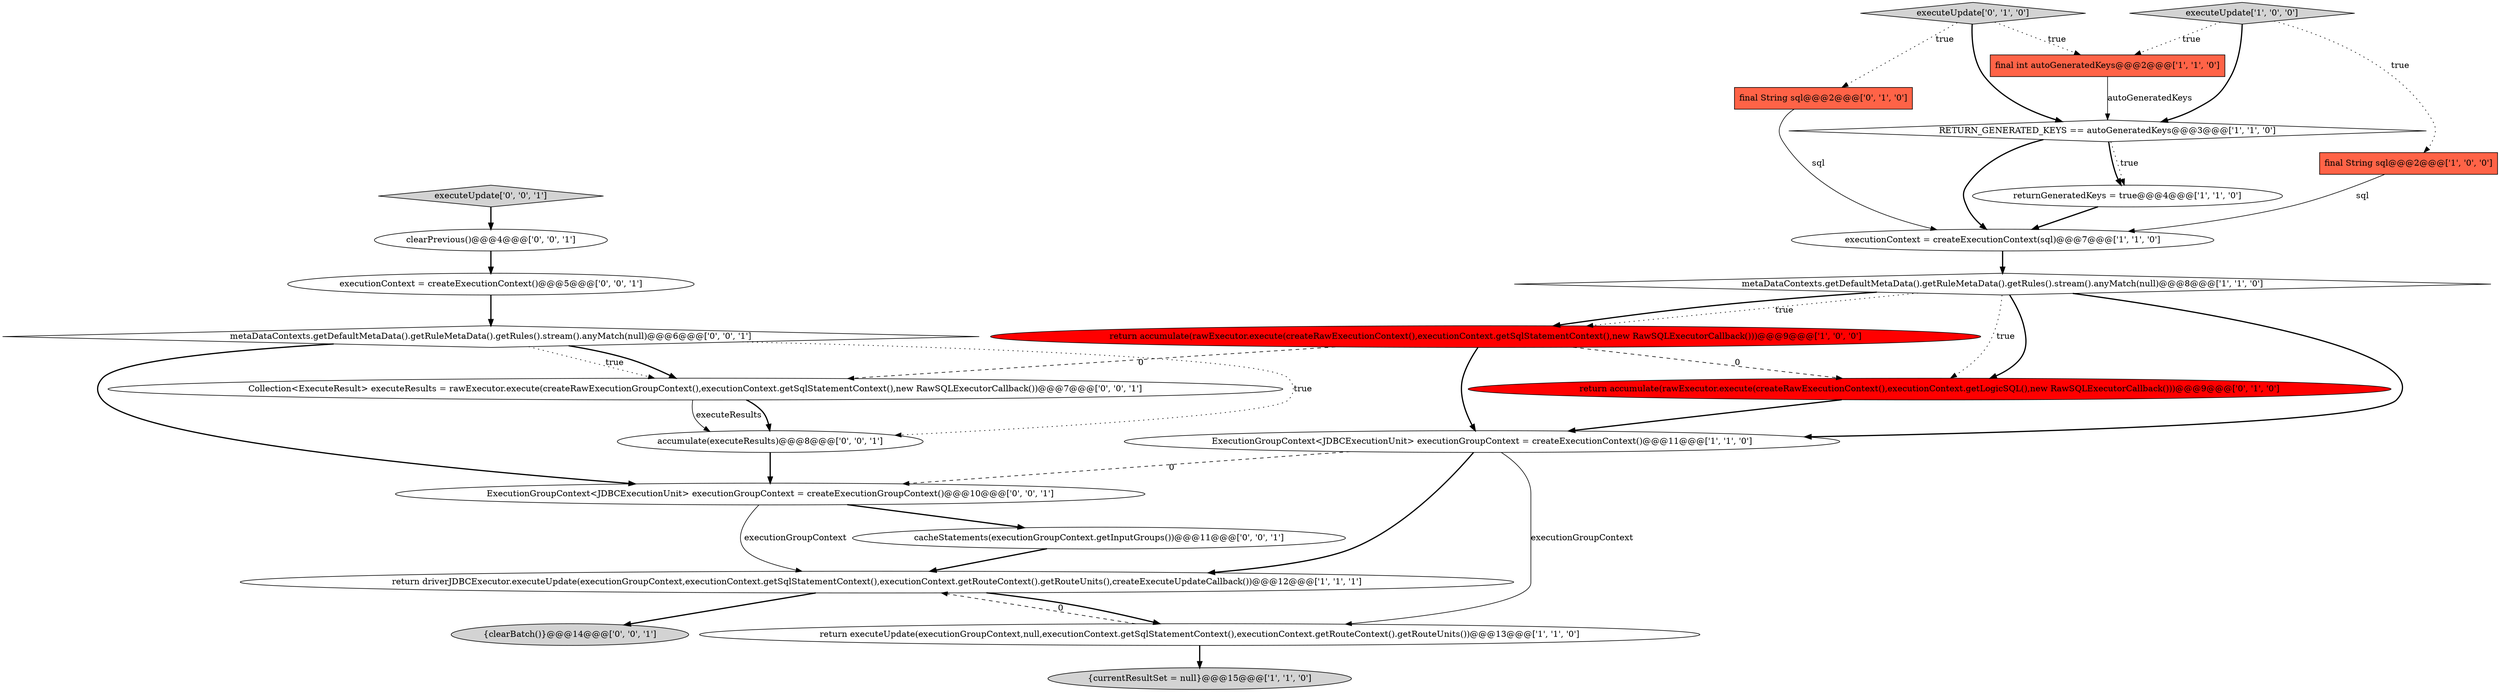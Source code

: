 digraph {
5 [style = filled, label = "returnGeneratedKeys = true@@@4@@@['1', '1', '0']", fillcolor = white, shape = ellipse image = "AAA0AAABBB1BBB"];
21 [style = filled, label = "clearPrevious()@@@4@@@['0', '0', '1']", fillcolor = white, shape = ellipse image = "AAA0AAABBB3BBB"];
16 [style = filled, label = "ExecutionGroupContext<JDBCExecutionUnit> executionGroupContext = createExecutionGroupContext()@@@10@@@['0', '0', '1']", fillcolor = white, shape = ellipse image = "AAA0AAABBB3BBB"];
11 [style = filled, label = "{currentResultSet = null}@@@15@@@['1', '1', '0']", fillcolor = lightgray, shape = ellipse image = "AAA0AAABBB1BBB"];
14 [style = filled, label = "executeUpdate['0', '1', '0']", fillcolor = lightgray, shape = diamond image = "AAA0AAABBB2BBB"];
10 [style = filled, label = "return accumulate(rawExecutor.execute(createRawExecutionContext(),executionContext.getSqlStatementContext(),new RawSQLExecutorCallback()))@@@9@@@['1', '0', '0']", fillcolor = red, shape = ellipse image = "AAA1AAABBB1BBB"];
19 [style = filled, label = "accumulate(executeResults)@@@8@@@['0', '0', '1']", fillcolor = white, shape = ellipse image = "AAA0AAABBB3BBB"];
12 [style = filled, label = "final String sql@@@2@@@['0', '1', '0']", fillcolor = tomato, shape = box image = "AAA0AAABBB2BBB"];
17 [style = filled, label = "executeUpdate['0', '0', '1']", fillcolor = lightgray, shape = diamond image = "AAA0AAABBB3BBB"];
3 [style = filled, label = "final int autoGeneratedKeys@@@2@@@['1', '1', '0']", fillcolor = tomato, shape = box image = "AAA0AAABBB1BBB"];
22 [style = filled, label = "Collection<ExecuteResult> executeResults = rawExecutor.execute(createRawExecutionGroupContext(),executionContext.getSqlStatementContext(),new RawSQLExecutorCallback())@@@7@@@['0', '0', '1']", fillcolor = white, shape = ellipse image = "AAA0AAABBB3BBB"];
2 [style = filled, label = "final String sql@@@2@@@['1', '0', '0']", fillcolor = tomato, shape = box image = "AAA0AAABBB1BBB"];
15 [style = filled, label = "metaDataContexts.getDefaultMetaData().getRuleMetaData().getRules().stream().anyMatch(null)@@@6@@@['0', '0', '1']", fillcolor = white, shape = diamond image = "AAA0AAABBB3BBB"];
9 [style = filled, label = "executeUpdate['1', '0', '0']", fillcolor = lightgray, shape = diamond image = "AAA0AAABBB1BBB"];
7 [style = filled, label = "RETURN_GENERATED_KEYS == autoGeneratedKeys@@@3@@@['1', '1', '0']", fillcolor = white, shape = diamond image = "AAA0AAABBB1BBB"];
20 [style = filled, label = "{clearBatch()}@@@14@@@['0', '0', '1']", fillcolor = lightgray, shape = ellipse image = "AAA0AAABBB3BBB"];
4 [style = filled, label = "executionContext = createExecutionContext(sql)@@@7@@@['1', '1', '0']", fillcolor = white, shape = ellipse image = "AAA0AAABBB1BBB"];
8 [style = filled, label = "return executeUpdate(executionGroupContext,null,executionContext.getSqlStatementContext(),executionContext.getRouteContext().getRouteUnits())@@@13@@@['1', '1', '0']", fillcolor = white, shape = ellipse image = "AAA0AAABBB1BBB"];
1 [style = filled, label = "metaDataContexts.getDefaultMetaData().getRuleMetaData().getRules().stream().anyMatch(null)@@@8@@@['1', '1', '0']", fillcolor = white, shape = diamond image = "AAA0AAABBB1BBB"];
18 [style = filled, label = "executionContext = createExecutionContext()@@@5@@@['0', '0', '1']", fillcolor = white, shape = ellipse image = "AAA0AAABBB3BBB"];
0 [style = filled, label = "ExecutionGroupContext<JDBCExecutionUnit> executionGroupContext = createExecutionContext()@@@11@@@['1', '1', '0']", fillcolor = white, shape = ellipse image = "AAA0AAABBB1BBB"];
6 [style = filled, label = "return driverJDBCExecutor.executeUpdate(executionGroupContext,executionContext.getSqlStatementContext(),executionContext.getRouteContext().getRouteUnits(),createExecuteUpdateCallback())@@@12@@@['1', '1', '1']", fillcolor = white, shape = ellipse image = "AAA0AAABBB1BBB"];
13 [style = filled, label = "return accumulate(rawExecutor.execute(createRawExecutionContext(),executionContext.getLogicSQL(),new RawSQLExecutorCallback()))@@@9@@@['0', '1', '0']", fillcolor = red, shape = ellipse image = "AAA1AAABBB2BBB"];
23 [style = filled, label = "cacheStatements(executionGroupContext.getInputGroups())@@@11@@@['0', '0', '1']", fillcolor = white, shape = ellipse image = "AAA0AAABBB3BBB"];
22->19 [style = solid, label="executeResults"];
8->6 [style = dashed, label="0"];
1->10 [style = dotted, label="true"];
14->12 [style = dotted, label="true"];
22->19 [style = bold, label=""];
0->8 [style = solid, label="executionGroupContext"];
0->6 [style = bold, label=""];
2->4 [style = solid, label="sql"];
18->15 [style = bold, label=""];
0->16 [style = dashed, label="0"];
15->22 [style = dotted, label="true"];
3->7 [style = solid, label="autoGeneratedKeys"];
16->6 [style = solid, label="executionGroupContext"];
1->0 [style = bold, label=""];
7->4 [style = bold, label=""];
16->23 [style = bold, label=""];
10->13 [style = dashed, label="0"];
10->22 [style = dashed, label="0"];
9->7 [style = bold, label=""];
15->16 [style = bold, label=""];
1->13 [style = bold, label=""];
21->18 [style = bold, label=""];
15->22 [style = bold, label=""];
14->7 [style = bold, label=""];
7->5 [style = dotted, label="true"];
12->4 [style = solid, label="sql"];
19->16 [style = bold, label=""];
1->13 [style = dotted, label="true"];
6->20 [style = bold, label=""];
7->5 [style = bold, label=""];
15->19 [style = dotted, label="true"];
9->2 [style = dotted, label="true"];
23->6 [style = bold, label=""];
5->4 [style = bold, label=""];
10->0 [style = bold, label=""];
6->8 [style = bold, label=""];
14->3 [style = dotted, label="true"];
4->1 [style = bold, label=""];
1->10 [style = bold, label=""];
8->11 [style = bold, label=""];
17->21 [style = bold, label=""];
9->3 [style = dotted, label="true"];
13->0 [style = bold, label=""];
}
